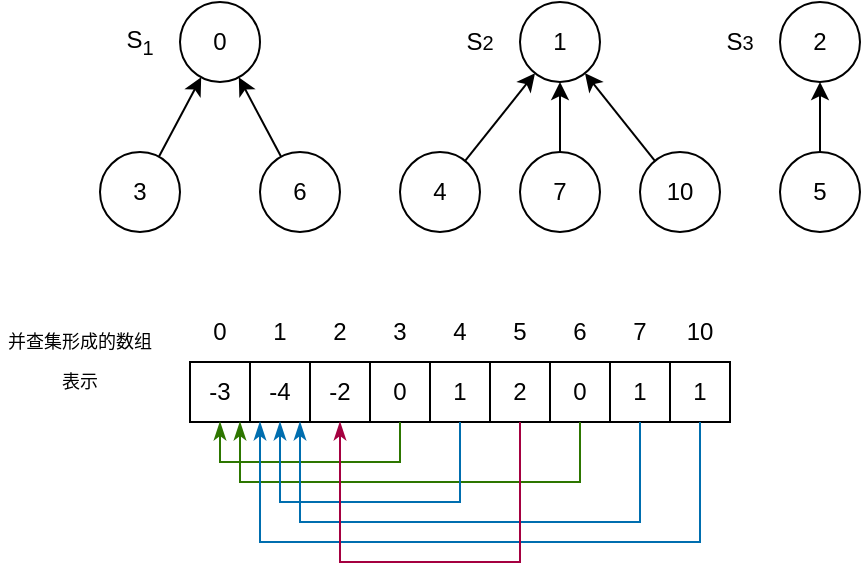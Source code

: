 <mxfile>
    <diagram id="x9XNGW5LkidrqF7Gqg8y" name="Page-1">
        <mxGraphModel dx="539" dy="250" grid="1" gridSize="10" guides="1" tooltips="1" connect="1" arrows="1" fold="1" page="1" pageScale="1" pageWidth="850" pageHeight="1100" math="0" shadow="0">
            <root>
                <mxCell id="0"/>
                <mxCell id="1" parent="0"/>
                <mxCell id="3" value="0" style="ellipse;whiteSpace=wrap;html=1;aspect=fixed;flipH=1;flipV=1;" parent="1" vertex="1">
                    <mxGeometry x="220" y="140" width="40" height="40" as="geometry"/>
                </mxCell>
                <mxCell id="5" value="1" style="ellipse;whiteSpace=wrap;html=1;aspect=fixed;flipH=1;flipV=1;" parent="1" vertex="1">
                    <mxGeometry x="390" y="140" width="40" height="40" as="geometry"/>
                </mxCell>
                <mxCell id="6" value="2" style="ellipse;whiteSpace=wrap;html=1;aspect=fixed;flipH=1;flipV=1;" parent="1" vertex="1">
                    <mxGeometry x="520" y="140" width="40" height="40" as="geometry"/>
                </mxCell>
                <mxCell id="50" style="edgeStyle=none;html=1;" edge="1" parent="1" source="8" target="3">
                    <mxGeometry relative="1" as="geometry"/>
                </mxCell>
                <mxCell id="8" value="3" style="ellipse;whiteSpace=wrap;html=1;aspect=fixed;flipH=1;flipV=1;" parent="1" vertex="1">
                    <mxGeometry x="180" y="215" width="40" height="40" as="geometry"/>
                </mxCell>
                <mxCell id="52" style="edgeStyle=none;html=1;" edge="1" parent="1" source="9" target="5">
                    <mxGeometry relative="1" as="geometry"/>
                </mxCell>
                <mxCell id="9" value="4" style="ellipse;whiteSpace=wrap;html=1;aspect=fixed;flipH=1;flipV=1;" parent="1" vertex="1">
                    <mxGeometry x="330" y="215" width="40" height="40" as="geometry"/>
                </mxCell>
                <mxCell id="55" style="edgeStyle=none;html=1;" edge="1" parent="1" source="10" target="6">
                    <mxGeometry relative="1" as="geometry"/>
                </mxCell>
                <mxCell id="10" value="5" style="ellipse;whiteSpace=wrap;html=1;aspect=fixed;flipH=1;flipV=1;" parent="1" vertex="1">
                    <mxGeometry x="520" y="215" width="40" height="40" as="geometry"/>
                </mxCell>
                <mxCell id="51" style="edgeStyle=none;html=1;" edge="1" parent="1" source="11" target="3">
                    <mxGeometry relative="1" as="geometry"/>
                </mxCell>
                <mxCell id="11" value="6" style="ellipse;whiteSpace=wrap;html=1;aspect=fixed;flipH=1;flipV=1;" parent="1" vertex="1">
                    <mxGeometry x="260" y="215" width="40" height="40" as="geometry"/>
                </mxCell>
                <mxCell id="53" style="edgeStyle=none;html=1;" edge="1" parent="1" source="12" target="5">
                    <mxGeometry relative="1" as="geometry"/>
                </mxCell>
                <mxCell id="12" value="7" style="ellipse;whiteSpace=wrap;html=1;aspect=fixed;flipH=1;flipV=1;" parent="1" vertex="1">
                    <mxGeometry x="390" y="215" width="40" height="40" as="geometry"/>
                </mxCell>
                <mxCell id="54" style="edgeStyle=none;html=1;" edge="1" parent="1" source="13" target="5">
                    <mxGeometry relative="1" as="geometry"/>
                </mxCell>
                <mxCell id="13" value="10" style="ellipse;whiteSpace=wrap;html=1;aspect=fixed;flipH=1;flipV=1;" parent="1" vertex="1">
                    <mxGeometry x="450" y="215" width="40" height="40" as="geometry"/>
                </mxCell>
                <mxCell id="49" value="&lt;div style=&quot;font-family: Consolas, &amp;quot;Courier New&amp;quot;, monospace; line-height: 19px;&quot;&gt;&lt;span style=&quot;&quot;&gt;&lt;font style=&quot;font-size: 9px;&quot;&gt;并查集形成的数组表示&lt;/font&gt;&lt;/span&gt;&lt;/div&gt;" style="text;html=1;strokeColor=none;fillColor=none;align=center;verticalAlign=middle;whiteSpace=wrap;rounded=0;fontColor=default;labelBackgroundColor=none;labelBorderColor=none;" parent="1" vertex="1">
                    <mxGeometry x="130" y="305" width="80" height="30" as="geometry"/>
                </mxCell>
                <mxCell id="56" value="S&lt;sub&gt;1&lt;/sub&gt;" style="text;html=1;strokeColor=none;fillColor=none;align=center;verticalAlign=middle;whiteSpace=wrap;rounded=0;" vertex="1" parent="1">
                    <mxGeometry x="170" y="145" width="60" height="30" as="geometry"/>
                </mxCell>
                <mxCell id="58" value="S&lt;span style=&quot;font-size: 10px;&quot;&gt;2&lt;/span&gt;" style="text;html=1;strokeColor=none;fillColor=none;align=center;verticalAlign=middle;whiteSpace=wrap;rounded=0;" vertex="1" parent="1">
                    <mxGeometry x="340" y="145" width="60" height="30" as="geometry"/>
                </mxCell>
                <mxCell id="59" value="S&lt;span style=&quot;font-size: 10px;&quot;&gt;3&lt;/span&gt;" style="text;html=1;strokeColor=none;fillColor=none;align=center;verticalAlign=middle;whiteSpace=wrap;rounded=0;" vertex="1" parent="1">
                    <mxGeometry x="470" y="145" width="60" height="30" as="geometry"/>
                </mxCell>
                <mxCell id="28" value="-3" style="rounded=0;whiteSpace=wrap;html=1;" parent="1" vertex="1">
                    <mxGeometry x="225" y="320" width="30" height="30" as="geometry"/>
                </mxCell>
                <mxCell id="29" value="-4" style="rounded=0;whiteSpace=wrap;html=1;" parent="1" vertex="1">
                    <mxGeometry x="255" y="320" width="30" height="30" as="geometry"/>
                </mxCell>
                <mxCell id="30" value="-2" style="rounded=0;whiteSpace=wrap;html=1;" parent="1" vertex="1">
                    <mxGeometry x="285" y="320" width="30" height="30" as="geometry"/>
                </mxCell>
                <mxCell id="31" value="0" style="rounded=0;whiteSpace=wrap;html=1;" parent="1" vertex="1">
                    <mxGeometry x="315" y="320" width="30" height="30" as="geometry"/>
                </mxCell>
                <mxCell id="32" value="1" style="rounded=0;whiteSpace=wrap;html=1;" parent="1" vertex="1">
                    <mxGeometry x="345" y="320" width="30" height="30" as="geometry"/>
                </mxCell>
                <mxCell id="33" value="2" style="rounded=0;whiteSpace=wrap;html=1;" parent="1" vertex="1">
                    <mxGeometry x="375" y="320" width="30" height="30" as="geometry"/>
                </mxCell>
                <mxCell id="34" value="0" style="rounded=0;whiteSpace=wrap;html=1;" parent="1" vertex="1">
                    <mxGeometry x="405" y="320" width="30" height="30" as="geometry"/>
                </mxCell>
                <mxCell id="35" value="1" style="rounded=0;whiteSpace=wrap;html=1;" parent="1" vertex="1">
                    <mxGeometry x="435" y="320" width="30" height="30" as="geometry"/>
                </mxCell>
                <mxCell id="36" value="1" style="rounded=0;whiteSpace=wrap;html=1;" parent="1" vertex="1">
                    <mxGeometry x="465" y="320" width="30" height="30" as="geometry"/>
                </mxCell>
                <mxCell id="37" value="0" style="text;html=1;strokeColor=none;fillColor=none;align=center;verticalAlign=middle;whiteSpace=wrap;rounded=0;" parent="1" vertex="1">
                    <mxGeometry x="210" y="290" width="60" height="30" as="geometry"/>
                </mxCell>
                <mxCell id="38" value="1" style="text;html=1;strokeColor=none;fillColor=none;align=center;verticalAlign=middle;whiteSpace=wrap;rounded=0;" parent="1" vertex="1">
                    <mxGeometry x="240" y="290" width="60" height="30" as="geometry"/>
                </mxCell>
                <mxCell id="39" value="2" style="text;html=1;strokeColor=none;fillColor=none;align=center;verticalAlign=middle;whiteSpace=wrap;rounded=0;" parent="1" vertex="1">
                    <mxGeometry x="270" y="290" width="60" height="30" as="geometry"/>
                </mxCell>
                <mxCell id="40" value="3" style="text;html=1;strokeColor=none;fillColor=none;align=center;verticalAlign=middle;whiteSpace=wrap;rounded=0;" parent="1" vertex="1">
                    <mxGeometry x="300" y="290" width="60" height="30" as="geometry"/>
                </mxCell>
                <mxCell id="41" value="4" style="text;html=1;strokeColor=none;fillColor=none;align=center;verticalAlign=middle;whiteSpace=wrap;rounded=0;" parent="1" vertex="1">
                    <mxGeometry x="330" y="290" width="60" height="30" as="geometry"/>
                </mxCell>
                <mxCell id="42" value="5" style="text;html=1;strokeColor=none;fillColor=none;align=center;verticalAlign=middle;whiteSpace=wrap;rounded=0;" parent="1" vertex="1">
                    <mxGeometry x="360" y="290" width="60" height="30" as="geometry"/>
                </mxCell>
                <mxCell id="43" value="6" style="text;html=1;strokeColor=none;fillColor=none;align=center;verticalAlign=middle;whiteSpace=wrap;rounded=0;" parent="1" vertex="1">
                    <mxGeometry x="390" y="290" width="60" height="30" as="geometry"/>
                </mxCell>
                <mxCell id="44" value="7" style="text;html=1;strokeColor=none;fillColor=none;align=center;verticalAlign=middle;whiteSpace=wrap;rounded=0;" parent="1" vertex="1">
                    <mxGeometry x="420" y="290" width="60" height="30" as="geometry"/>
                </mxCell>
                <mxCell id="45" value="10" style="text;html=1;strokeColor=none;fillColor=none;align=center;verticalAlign=middle;whiteSpace=wrap;rounded=0;" parent="1" vertex="1">
                    <mxGeometry x="450" y="290" width="60" height="30" as="geometry"/>
                </mxCell>
                <mxCell id="66" value="" style="endArrow=classicThin;html=1;exitX=0.5;exitY=1;exitDx=0;exitDy=0;rounded=0;entryX=0.5;entryY=1;entryDx=0;entryDy=0;endFill=1;fillColor=#60a917;strokeColor=#2D7600;" edge="1" parent="1" source="31" target="28">
                    <mxGeometry width="50" height="50" relative="1" as="geometry">
                        <mxPoint x="340" y="340" as="sourcePoint"/>
                        <mxPoint x="240" y="380" as="targetPoint"/>
                        <Array as="points">
                            <mxPoint x="330" y="370"/>
                            <mxPoint x="240" y="370"/>
                        </Array>
                    </mxGeometry>
                </mxCell>
                <mxCell id="67" value="" style="endArrow=classicThin;html=1;exitX=0.5;exitY=1;exitDx=0;exitDy=0;rounded=0;entryX=0.5;entryY=1;entryDx=0;entryDy=0;endFill=1;fillColor=#60a917;strokeColor=#2D7600;" edge="1" parent="1" source="34">
                    <mxGeometry width="50" height="50" relative="1" as="geometry">
                        <mxPoint x="340" y="350" as="sourcePoint"/>
                        <mxPoint x="250" y="350" as="targetPoint"/>
                        <Array as="points">
                            <mxPoint x="420" y="380"/>
                            <mxPoint x="250" y="380"/>
                        </Array>
                    </mxGeometry>
                </mxCell>
                <mxCell id="70" value="" style="endArrow=classicThin;html=1;exitX=0.5;exitY=1;exitDx=0;exitDy=0;rounded=0;entryX=0.5;entryY=1;entryDx=0;entryDy=0;endFill=1;fillColor=#1ba1e2;strokeColor=#006EAF;" edge="1" parent="1">
                    <mxGeometry width="50" height="50" relative="1" as="geometry">
                        <mxPoint x="360" y="350" as="sourcePoint"/>
                        <mxPoint x="270" y="350" as="targetPoint"/>
                        <Array as="points">
                            <mxPoint x="360" y="390"/>
                            <mxPoint x="270" y="390"/>
                        </Array>
                    </mxGeometry>
                </mxCell>
                <mxCell id="71" value="" style="endArrow=classicThin;html=1;exitX=0.5;exitY=1;exitDx=0;exitDy=0;rounded=0;entryX=0.5;entryY=1;entryDx=0;entryDy=0;endFill=1;fillColor=#1ba1e2;strokeColor=#006EAF;" edge="1" parent="1" source="35">
                    <mxGeometry width="50" height="50" relative="1" as="geometry">
                        <mxPoint x="370" y="350" as="sourcePoint"/>
                        <mxPoint x="280" y="350" as="targetPoint"/>
                        <Array as="points">
                            <mxPoint x="450" y="400"/>
                            <mxPoint x="280" y="400"/>
                        </Array>
                    </mxGeometry>
                </mxCell>
                <mxCell id="72" value="" style="endArrow=classicThin;html=1;exitX=0.5;exitY=1;exitDx=0;exitDy=0;rounded=0;entryX=0.5;entryY=1;entryDx=0;entryDy=0;endFill=1;fillColor=#1ba1e2;strokeColor=#006EAF;" edge="1" parent="1" source="36">
                    <mxGeometry width="50" height="50" relative="1" as="geometry">
                        <mxPoint x="430" y="350" as="sourcePoint"/>
                        <mxPoint x="260" y="350" as="targetPoint"/>
                        <Array as="points">
                            <mxPoint x="480" y="410"/>
                            <mxPoint x="260" y="410"/>
                        </Array>
                    </mxGeometry>
                </mxCell>
                <mxCell id="73" value="" style="endArrow=classicThin;html=1;exitX=0.5;exitY=1;exitDx=0;exitDy=0;rounded=0;entryX=0.5;entryY=1;entryDx=0;entryDy=0;endFill=1;fillColor=#d80073;strokeColor=#A50040;" edge="1" parent="1" source="33">
                    <mxGeometry width="50" height="50" relative="1" as="geometry">
                        <mxPoint x="520" y="350" as="sourcePoint"/>
                        <mxPoint x="300" y="350" as="targetPoint"/>
                        <Array as="points">
                            <mxPoint x="390" y="420"/>
                            <mxPoint x="300" y="420"/>
                        </Array>
                    </mxGeometry>
                </mxCell>
            </root>
        </mxGraphModel>
    </diagram>
</mxfile>